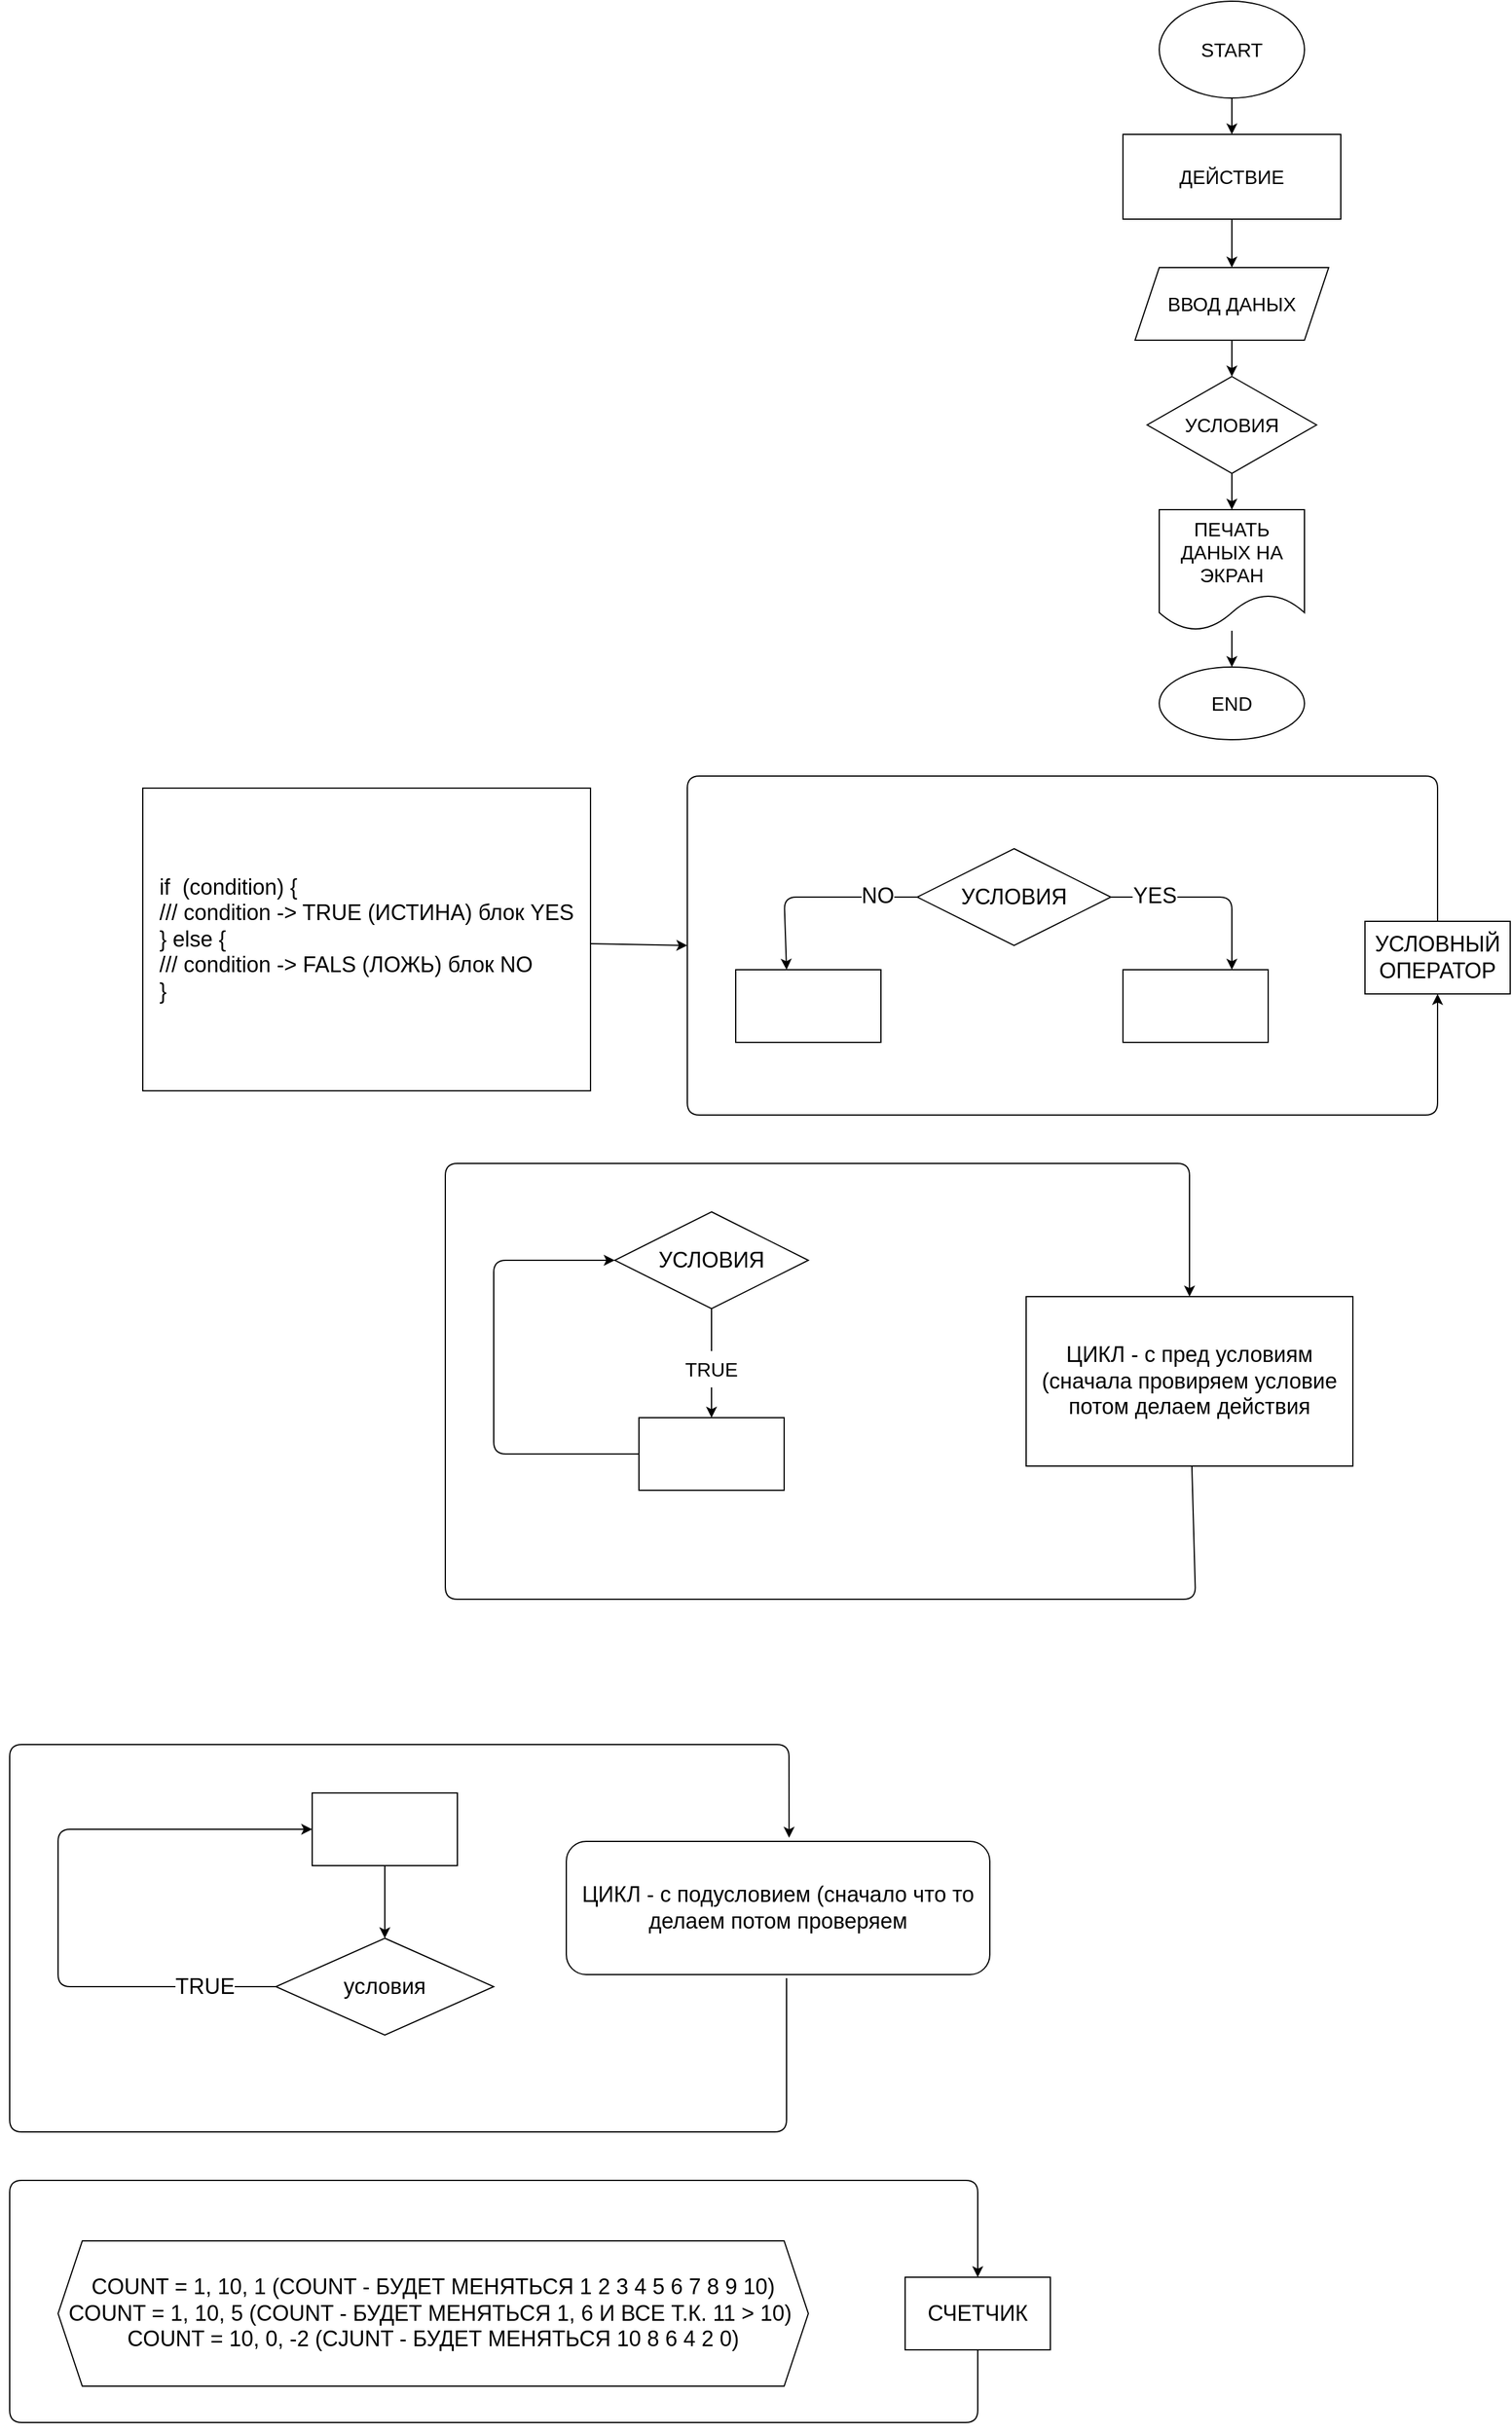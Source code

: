 <mxfile>
    <diagram id="0oxxTBzF2Cnqxt8NvFPt" name="Страница 1">
        <mxGraphModel dx="1984" dy="700" grid="1" gridSize="10" guides="1" tooltips="1" connect="1" arrows="1" fold="1" page="1" pageScale="1" pageWidth="827" pageHeight="1169" math="0" shadow="0">
            <root>
                <mxCell id="0"/>
                <mxCell id="1" parent="0"/>
                <mxCell id="4" value="" style="edgeStyle=none;html=1;fontSize=20;" parent="1" source="2" target="3" edge="1">
                    <mxGeometry relative="1" as="geometry"/>
                </mxCell>
                <mxCell id="2" value="&lt;font size=&quot;3&quot;&gt;START&lt;/font&gt;" style="ellipse;whiteSpace=wrap;html=1;" parent="1" vertex="1">
                    <mxGeometry x="310" y="40" width="120" height="80" as="geometry"/>
                </mxCell>
                <mxCell id="6" value="" style="edgeStyle=none;html=1;fontSize=18;" parent="1" source="3" target="5" edge="1">
                    <mxGeometry relative="1" as="geometry"/>
                </mxCell>
                <mxCell id="3" value="&lt;font size=&quot;3&quot;&gt;ДЕЙСТВИЕ&lt;/font&gt;" style="whiteSpace=wrap;html=1;" parent="1" vertex="1">
                    <mxGeometry x="280" y="150" width="180" height="70" as="geometry"/>
                </mxCell>
                <mxCell id="15" value="" style="edgeStyle=none;html=1;fontSize=18;" parent="1" source="5" target="12" edge="1">
                    <mxGeometry relative="1" as="geometry"/>
                </mxCell>
                <mxCell id="5" value="&lt;font size=&quot;3&quot;&gt;ВВОД ДАНЫХ&lt;/font&gt;" style="shape=parallelogram;perimeter=parallelogramPerimeter;whiteSpace=wrap;html=1;fixedSize=1;" parent="1" vertex="1">
                    <mxGeometry x="290" y="260" width="160" height="60" as="geometry"/>
                </mxCell>
                <mxCell id="17" value="" style="edgeStyle=none;html=1;fontSize=18;" parent="1" source="7" target="9" edge="1">
                    <mxGeometry relative="1" as="geometry"/>
                </mxCell>
                <mxCell id="7" value="&lt;font size=&quot;3&quot;&gt;ПЕЧАТЬ ДАНЫХ НА ЭКРАН&lt;/font&gt;" style="shape=document;whiteSpace=wrap;html=1;boundedLbl=1;" parent="1" vertex="1">
                    <mxGeometry x="310" y="460" width="120" height="100" as="geometry"/>
                </mxCell>
                <mxCell id="9" value="&lt;font size=&quot;3&quot;&gt;END&lt;/font&gt;" style="ellipse;whiteSpace=wrap;html=1;" parent="1" vertex="1">
                    <mxGeometry x="310" y="590" width="120" height="60" as="geometry"/>
                </mxCell>
                <mxCell id="16" value="" style="edgeStyle=none;html=1;fontSize=18;" parent="1" source="12" target="7" edge="1">
                    <mxGeometry relative="1" as="geometry"/>
                </mxCell>
                <mxCell id="12" value="&lt;font size=&quot;3&quot;&gt;УСЛОВИЯ&lt;/font&gt;" style="rhombus;whiteSpace=wrap;html=1;" parent="1" vertex="1">
                    <mxGeometry x="300" y="350" width="140" height="80" as="geometry"/>
                </mxCell>
                <mxCell id="20" value="" style="edgeStyle=none;html=1;fontSize=18;entryX=0.75;entryY=0;entryDx=0;entryDy=0;" parent="1" source="18" target="19" edge="1">
                    <mxGeometry relative="1" as="geometry">
                        <Array as="points">
                            <mxPoint x="370" y="780"/>
                        </Array>
                    </mxGeometry>
                </mxCell>
                <mxCell id="23" value="YES" style="edgeLabel;html=1;align=center;verticalAlign=middle;resizable=0;points=[];fontSize=18;" parent="20" vertex="1" connectable="0">
                    <mxGeometry x="-0.55" y="1" relative="1" as="geometry">
                        <mxPoint as="offset"/>
                    </mxGeometry>
                </mxCell>
                <mxCell id="22" value="" style="edgeStyle=none;html=1;fontSize=18;entryX=0.35;entryY=0;entryDx=0;entryDy=0;entryPerimeter=0;" parent="1" source="18" target="21" edge="1">
                    <mxGeometry relative="1" as="geometry">
                        <Array as="points">
                            <mxPoint y="780"/>
                        </Array>
                    </mxGeometry>
                </mxCell>
                <mxCell id="24" value="NO" style="edgeLabel;html=1;align=center;verticalAlign=middle;resizable=0;points=[];fontSize=18;" parent="22" vertex="1" connectable="0">
                    <mxGeometry x="-0.612" y="-1" relative="1" as="geometry">
                        <mxPoint as="offset"/>
                    </mxGeometry>
                </mxCell>
                <mxCell id="18" value="УСЛОВИЯ" style="rhombus;whiteSpace=wrap;html=1;fontSize=18;" parent="1" vertex="1">
                    <mxGeometry x="110" y="740" width="160" height="80" as="geometry"/>
                </mxCell>
                <mxCell id="19" value="" style="whiteSpace=wrap;html=1;fontSize=18;" parent="1" vertex="1">
                    <mxGeometry x="280" y="840" width="120" height="60" as="geometry"/>
                </mxCell>
                <mxCell id="21" value="" style="whiteSpace=wrap;html=1;fontSize=18;" parent="1" vertex="1">
                    <mxGeometry x="-40" y="840" width="120" height="60" as="geometry"/>
                </mxCell>
                <mxCell id="27" value="" style="edgeStyle=none;html=1;fontSize=18;" parent="1" source="25" edge="1">
                    <mxGeometry relative="1" as="geometry">
                        <mxPoint x="540" y="860" as="targetPoint"/>
                        <Array as="points">
                            <mxPoint x="540" y="680"/>
                            <mxPoint x="-80" y="680"/>
                            <mxPoint x="-80" y="960"/>
                            <mxPoint x="540" y="960"/>
                        </Array>
                    </mxGeometry>
                </mxCell>
                <mxCell id="25" value="УСЛОВНЫЙ&lt;br&gt;ОПЕРАТОР" style="rounded=0;whiteSpace=wrap;html=1;fontSize=18;" parent="1" vertex="1">
                    <mxGeometry x="480" y="800" width="120" height="60" as="geometry"/>
                </mxCell>
                <mxCell id="30" value="" style="edgeStyle=none;html=1;fontSize=18;" parent="1" source="28" edge="1">
                    <mxGeometry relative="1" as="geometry">
                        <mxPoint x="-80" y="820" as="targetPoint"/>
                    </mxGeometry>
                </mxCell>
                <mxCell id="28" value="&lt;div style=&quot;text-align: justify&quot;&gt;&lt;span&gt;if&amp;nbsp; (condition) {&lt;/span&gt;&lt;/div&gt;&lt;div style=&quot;text-align: justify&quot;&gt;&lt;span&gt;/// condition -&amp;gt; TRUE (ИСТИНА) блок YES&lt;/span&gt;&lt;/div&gt;&lt;div style=&quot;text-align: justify&quot;&gt;&lt;span&gt;} else {&lt;/span&gt;&lt;/div&gt;&lt;div style=&quot;text-align: justify&quot;&gt;&lt;span&gt;/// condition -&amp;gt; FALS (ЛОЖЬ) блок NO&lt;/span&gt;&lt;/div&gt;&lt;div style=&quot;text-align: justify&quot;&gt;&lt;span&gt;}&lt;/span&gt;&lt;/div&gt;" style="rounded=0;whiteSpace=wrap;html=1;fontSize=18;align=center;" parent="1" vertex="1">
                    <mxGeometry x="-530" y="690" width="370" height="250" as="geometry"/>
                </mxCell>
                <mxCell id="34" value="" style="edgeStyle=none;html=1;startArrow=none;" edge="1" parent="1" source="35" target="33">
                    <mxGeometry relative="1" as="geometry"/>
                </mxCell>
                <mxCell id="32" value="УСЛОВИЯ" style="rhombus;whiteSpace=wrap;html=1;fontSize=18;" vertex="1" parent="1">
                    <mxGeometry x="-140" y="1040" width="160" height="80" as="geometry"/>
                </mxCell>
                <mxCell id="38" value="" style="edgeStyle=none;html=1;fontSize=18;entryX=0;entryY=0.5;entryDx=0;entryDy=0;" edge="1" parent="1" source="33" target="32">
                    <mxGeometry relative="1" as="geometry">
                        <mxPoint x="-60" y="1230" as="targetPoint"/>
                        <Array as="points">
                            <mxPoint x="-240" y="1240"/>
                            <mxPoint x="-240" y="1080"/>
                        </Array>
                    </mxGeometry>
                </mxCell>
                <mxCell id="33" value="" style="whiteSpace=wrap;html=1;fontSize=18;" vertex="1" parent="1">
                    <mxGeometry x="-120" y="1210" width="120" height="60" as="geometry"/>
                </mxCell>
                <mxCell id="35" value="&lt;font size=&quot;3&quot;&gt;TRUE&lt;/font&gt;" style="text;html=1;strokeColor=none;fillColor=none;align=center;verticalAlign=middle;whiteSpace=wrap;rounded=0;" vertex="1" parent="1">
                    <mxGeometry x="-90" y="1155" width="60" height="30" as="geometry"/>
                </mxCell>
                <mxCell id="36" value="" style="edgeStyle=none;html=1;endArrow=none;" edge="1" parent="1" source="32" target="35">
                    <mxGeometry relative="1" as="geometry">
                        <mxPoint x="80" y="1110" as="sourcePoint"/>
                        <mxPoint x="80" y="1200" as="targetPoint"/>
                    </mxGeometry>
                </mxCell>
                <mxCell id="41" value="" style="edgeStyle=none;html=1;fontSize=18;entryX=0.5;entryY=0;entryDx=0;entryDy=0;" edge="1" parent="1" source="39" target="39">
                    <mxGeometry relative="1" as="geometry">
                        <mxPoint x="320" y="1000" as="targetPoint"/>
                        <Array as="points">
                            <mxPoint x="340" y="1360"/>
                            <mxPoint x="-280" y="1360"/>
                            <mxPoint x="-280" y="1000"/>
                            <mxPoint x="335" y="1000"/>
                        </Array>
                    </mxGeometry>
                </mxCell>
                <mxCell id="39" value="ЦИКЛ - с пред условиям (сначала провиряем условие потом делаем действия" style="rounded=0;whiteSpace=wrap;html=1;fontSize=18;" vertex="1" parent="1">
                    <mxGeometry x="200" y="1110" width="270" height="140" as="geometry"/>
                </mxCell>
                <mxCell id="45" value="" style="edgeStyle=none;html=1;fontSize=18;" edge="1" parent="1" source="43" target="44">
                    <mxGeometry relative="1" as="geometry"/>
                </mxCell>
                <mxCell id="43" value="" style="rounded=0;whiteSpace=wrap;html=1;fontSize=18;" vertex="1" parent="1">
                    <mxGeometry x="-390" y="1520" width="120" height="60" as="geometry"/>
                </mxCell>
                <mxCell id="53" value="" style="edgeStyle=none;html=1;fontSize=18;entryX=0;entryY=0.5;entryDx=0;entryDy=0;" edge="1" parent="1" source="44" target="43">
                    <mxGeometry relative="1" as="geometry">
                        <mxPoint x="-610" y="1455" as="targetPoint"/>
                        <Array as="points">
                            <mxPoint x="-600" y="1680"/>
                            <mxPoint x="-600" y="1550"/>
                        </Array>
                    </mxGeometry>
                </mxCell>
                <mxCell id="57" value="TRUE" style="edgeLabel;html=1;align=center;verticalAlign=middle;resizable=0;points=[];fontSize=18;" vertex="1" connectable="0" parent="53">
                    <mxGeometry x="-0.727" y="2" relative="1" as="geometry">
                        <mxPoint x="12" y="-2" as="offset"/>
                    </mxGeometry>
                </mxCell>
                <mxCell id="44" value="условия" style="rhombus;whiteSpace=wrap;html=1;fontSize=18;rounded=0;" vertex="1" parent="1">
                    <mxGeometry x="-420" y="1640" width="180" height="80" as="geometry"/>
                </mxCell>
                <mxCell id="46" value="ЦИКЛ - с подусловием (сначало что то делаем потом проверяем" style="rounded=1;whiteSpace=wrap;html=1;fontSize=18;" vertex="1" parent="1">
                    <mxGeometry x="-180" y="1560" width="350" height="110" as="geometry"/>
                </mxCell>
                <mxCell id="58" value="COUNT = 1, 10, 1 (COUNT - БУДЕТ МЕНЯТЬСЯ 1 2 3 4 5 6 7 8 9 10)&lt;br&gt;COUNT = 1, 10, 5 (COUNT - БУДЕТ МЕНЯТЬСЯ 1, 6 И ВСЕ Т.К. 11 &amp;gt; 10)&amp;nbsp;&lt;br&gt;COUNT = 10, 0, -2 (CJUNT - БУДЕТ МЕНЯТЬСЯ 10 8 6 4 2 0)" style="shape=hexagon;perimeter=hexagonPerimeter2;whiteSpace=wrap;html=1;fixedSize=1;fontSize=18;" vertex="1" parent="1">
                    <mxGeometry x="-600" y="1890" width="620" height="120" as="geometry"/>
                </mxCell>
                <mxCell id="59" value="" style="endArrow=classic;html=1;fontSize=18;exitX=0.52;exitY=1.027;exitDx=0;exitDy=0;exitPerimeter=0;entryX=0.526;entryY=-0.027;entryDx=0;entryDy=0;entryPerimeter=0;" edge="1" parent="1" source="46" target="46">
                    <mxGeometry width="50" height="50" relative="1" as="geometry">
                        <mxPoint x="-130" y="1640" as="sourcePoint"/>
                        <mxPoint x="2" y="1480" as="targetPoint"/>
                        <Array as="points">
                            <mxPoint x="2" y="1800"/>
                            <mxPoint x="-640" y="1800"/>
                            <mxPoint x="-640" y="1480"/>
                            <mxPoint x="4" y="1480"/>
                        </Array>
                    </mxGeometry>
                </mxCell>
                <mxCell id="62" value="" style="edgeStyle=none;html=1;fontSize=18;entryX=0.5;entryY=0;entryDx=0;entryDy=0;" edge="1" parent="1" source="60" target="60">
                    <mxGeometry relative="1" as="geometry">
                        <mxPoint x="160" y="1840" as="targetPoint"/>
                        <Array as="points">
                            <mxPoint x="160" y="2040"/>
                            <mxPoint x="-640" y="2040"/>
                            <mxPoint x="-640" y="1840"/>
                            <mxPoint x="160" y="1840"/>
                        </Array>
                    </mxGeometry>
                </mxCell>
                <mxCell id="60" value="СЧЕТЧИК" style="rounded=0;whiteSpace=wrap;html=1;fontSize=18;" vertex="1" parent="1">
                    <mxGeometry x="100" y="1920" width="120" height="60" as="geometry"/>
                </mxCell>
            </root>
        </mxGraphModel>
    </diagram>
</mxfile>